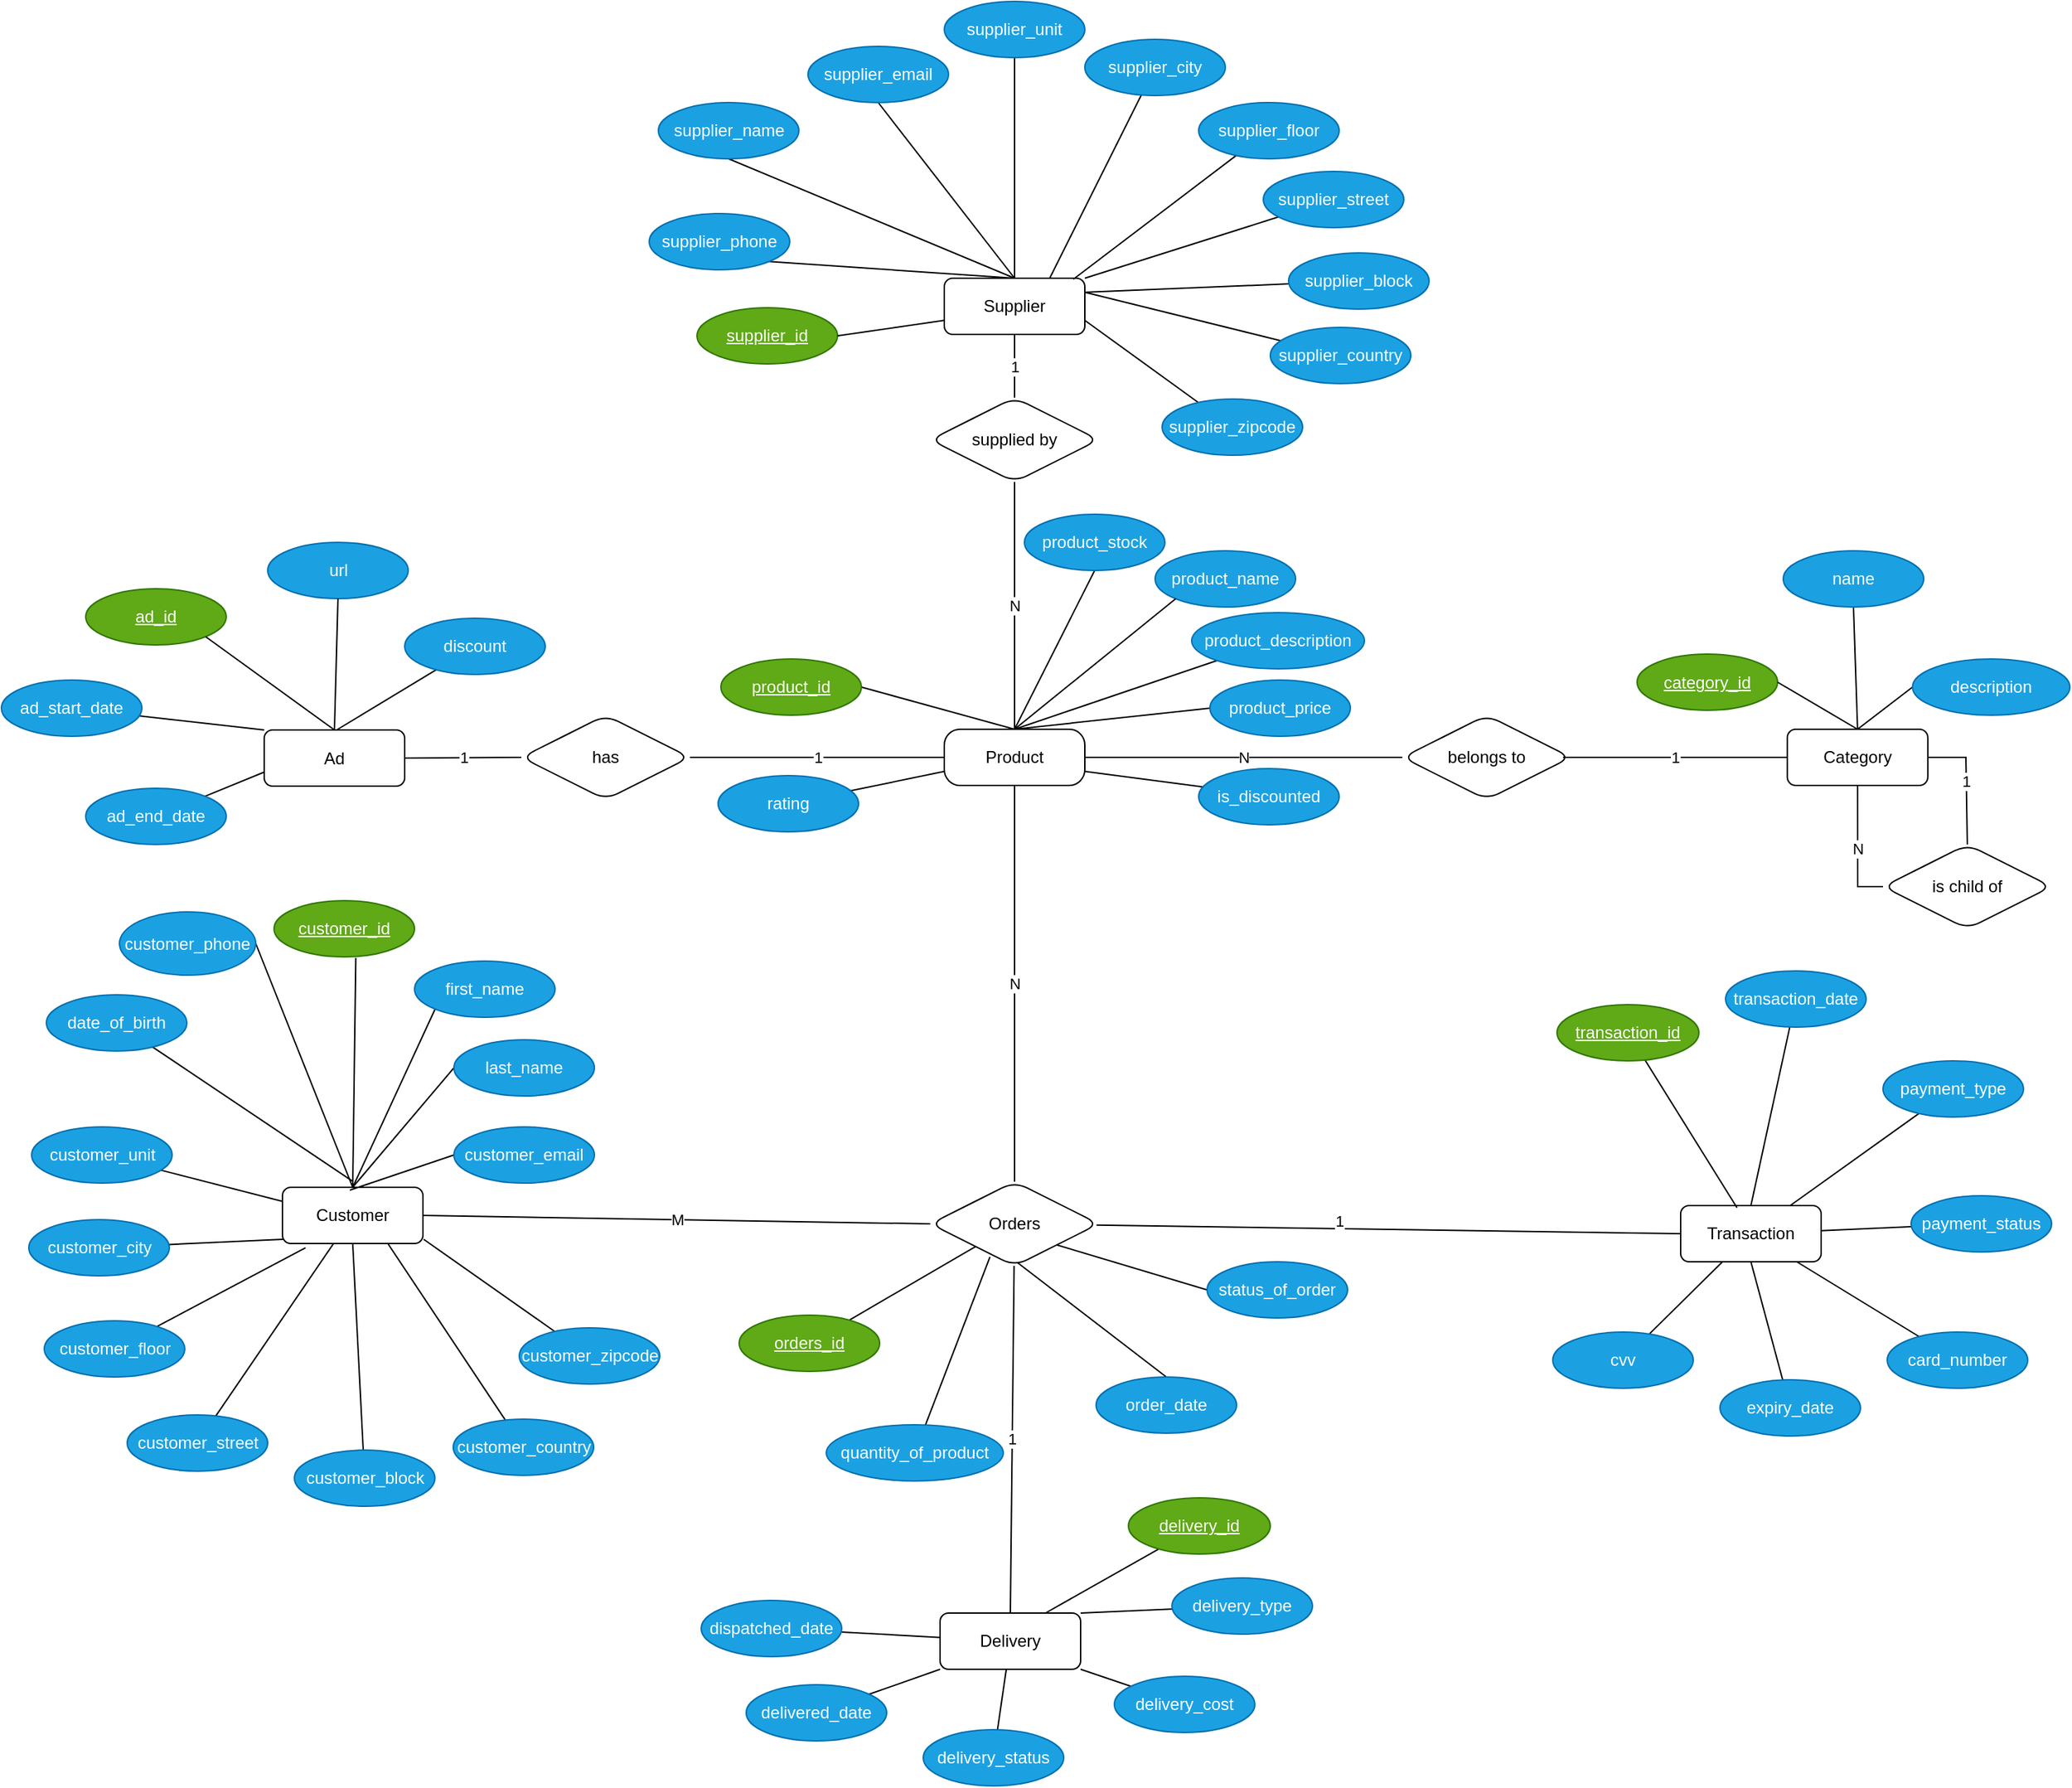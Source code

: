 <mxfile>
    <diagram id="CGE-V-YyImQBMw3J6Rf1" name="Page-1">
        <mxGraphModel dx="1806" dy="866" grid="0" gridSize="13" guides="1" tooltips="1" connect="1" arrows="1" fold="1" page="0" pageScale="1" pageWidth="827" pageHeight="1169" math="0" shadow="0">
            <root>
                <mxCell id="0"/>
                <mxCell id="1" parent="0"/>
                <mxCell id="2" value="Customer" style="whiteSpace=wrap;html=1;align=center;rounded=1;" parent="1" vertex="1">
                    <mxGeometry x="-218" y="716" width="100" height="40" as="geometry"/>
                </mxCell>
                <mxCell id="238" style="edgeStyle=none;html=1;entryX=0.5;entryY=1;entryDx=0;entryDy=0;strokeColor=default;fontSize=10;endArrow=none;endFill=0;exitX=0.5;exitY=0;exitDx=0;exitDy=0;" parent="1" source="3" target="237" edge="1">
                    <mxGeometry relative="1" as="geometry">
                        <mxPoint x="312" y="360" as="sourcePoint"/>
                    </mxGeometry>
                </mxCell>
                <mxCell id="3" value="Product" style="whiteSpace=wrap;html=1;align=center;rounded=1;arcSize=28;" parent="1" vertex="1">
                    <mxGeometry x="253" y="390" width="100" height="40" as="geometry"/>
                </mxCell>
                <mxCell id="179" style="edgeStyle=none;html=1;exitX=0.5;exitY=1;exitDx=0;exitDy=0;entryX=0.5;entryY=0;entryDx=0;entryDy=0;strokeColor=default;endArrow=none;endFill=0;" parent="1" target="177" edge="1">
                    <mxGeometry relative="1" as="geometry">
                        <mxPoint x="303" y="768" as="sourcePoint"/>
                    </mxGeometry>
                </mxCell>
                <mxCell id="6" value="Transaction" style="whiteSpace=wrap;html=1;align=center;rounded=1;" parent="1" vertex="1">
                    <mxGeometry x="777" y="729" width="100" height="40" as="geometry"/>
                </mxCell>
                <mxCell id="214" style="edgeStyle=none;html=1;exitX=0.5;exitY=0;exitDx=0;exitDy=0;entryX=0.5;entryY=1;entryDx=0;entryDy=0;strokeColor=default;endArrow=none;endFill=0;" parent="1" source="7" target="211" edge="1">
                    <mxGeometry relative="1" as="geometry"/>
                </mxCell>
                <mxCell id="7" value="Supplier" style="whiteSpace=wrap;html=1;align=center;rounded=1;" parent="1" vertex="1">
                    <mxGeometry x="253" y="69" width="100" height="40" as="geometry"/>
                </mxCell>
                <mxCell id="8" value="Category" style="whiteSpace=wrap;html=1;align=center;rounded=1;" parent="1" vertex="1">
                    <mxGeometry x="852.9" y="390" width="100" height="40" as="geometry"/>
                </mxCell>
                <mxCell id="9" value="Ad" style="whiteSpace=wrap;html=1;align=center;rounded=1;" parent="1" vertex="1">
                    <mxGeometry x="-231" y="390.5" width="100" height="40" as="geometry"/>
                </mxCell>
                <mxCell id="10" value="belongs to" style="shape=rhombus;perimeter=rhombusPerimeter;whiteSpace=wrap;html=1;align=center;rounded=1;" parent="1" vertex="1">
                    <mxGeometry x="579" y="380" width="120" height="60" as="geometry"/>
                </mxCell>
                <mxCell id="21" value="1" style="endArrow=none;html=1;rounded=1;entryX=0;entryY=0.5;entryDx=0;entryDy=0;exitX=0.953;exitY=0.499;exitDx=0;exitDy=0;exitPerimeter=0;" parent="1" source="10" target="8" edge="1">
                    <mxGeometry relative="1" as="geometry">
                        <mxPoint x="793" y="344" as="sourcePoint"/>
                        <mxPoint x="950" y="440" as="targetPoint"/>
                    </mxGeometry>
                </mxCell>
                <mxCell id="23" value="N" style="endArrow=none;html=1;rounded=1;exitX=0;exitY=0.5;exitDx=0;exitDy=0;entryX=1;entryY=0.5;entryDx=0;entryDy=0;" parent="1" source="10" target="3" edge="1">
                    <mxGeometry relative="1" as="geometry">
                        <mxPoint x="403" y="422" as="sourcePoint"/>
                        <mxPoint x="364" y="422" as="targetPoint"/>
                    </mxGeometry>
                </mxCell>
                <mxCell id="25" value="category_id" style="ellipse;whiteSpace=wrap;html=1;align=center;fontStyle=4;rounded=1;fillColor=#60a917;fontColor=#ffffff;strokeColor=#2D7600;" parent="1" vertex="1">
                    <mxGeometry x="746" y="336.5" width="100" height="40" as="geometry"/>
                </mxCell>
                <mxCell id="28" value="" style="endArrow=none;html=1;rounded=0;entryX=0.5;entryY=0;entryDx=0;entryDy=0;exitX=1;exitY=0.5;exitDx=0;exitDy=0;" parent="1" source="25" target="8" edge="1">
                    <mxGeometry relative="1" as="geometry">
                        <mxPoint x="590.9" y="474" as="sourcePoint"/>
                        <mxPoint x="750.9" y="474" as="targetPoint"/>
                    </mxGeometry>
                </mxCell>
                <mxCell id="35" value="product_name" style="ellipse;whiteSpace=wrap;html=1;align=center;fontStyle=0;rounded=1;fillColor=#1ba1e2;fontColor=#ffffff;strokeColor=#006EAF;" parent="1" vertex="1">
                    <mxGeometry x="403" y="263" width="100" height="40" as="geometry"/>
                </mxCell>
                <mxCell id="36" value="" style="endArrow=none;html=1;rounded=0;exitX=0;exitY=1;exitDx=0;exitDy=0;entryX=0.5;entryY=0;entryDx=0;entryDy=0;" parent="1" source="35" target="3" edge="1">
                    <mxGeometry relative="1" as="geometry">
                        <mxPoint x="346" y="422" as="sourcePoint"/>
                        <mxPoint x="219" y="410" as="targetPoint"/>
                    </mxGeometry>
                </mxCell>
                <mxCell id="659" style="edgeStyle=none;html=1;endArrow=none;endFill=0;" edge="1" parent="1" source="60" target="317">
                    <mxGeometry relative="1" as="geometry"/>
                </mxCell>
                <mxCell id="60" value="&lt;div&gt;orders_id&lt;/div&gt;" style="ellipse;whiteSpace=wrap;html=1;align=center;fontStyle=4;rounded=1;fillColor=#60a917;fontColor=#ffffff;strokeColor=#2D7600;" parent="1" vertex="1">
                    <mxGeometry x="107" y="807" width="100" height="40" as="geometry"/>
                </mxCell>
                <mxCell id="66" value="supplied by" style="shape=rhombus;perimeter=rhombusPerimeter;whiteSpace=wrap;html=1;align=center;rounded=1;" parent="1" vertex="1">
                    <mxGeometry x="243" y="154" width="120" height="60" as="geometry"/>
                </mxCell>
                <mxCell id="67" value="1" style="endArrow=none;html=1;rounded=1;entryX=0.5;entryY=1;entryDx=0;entryDy=0;exitX=0.5;exitY=0;exitDx=0;exitDy=0;" parent="1" source="66" target="7" edge="1">
                    <mxGeometry relative="1" as="geometry">
                        <mxPoint x="515" y="164" as="sourcePoint"/>
                        <mxPoint x="564.64" y="230" as="targetPoint"/>
                    </mxGeometry>
                </mxCell>
                <mxCell id="69" value="N" style="endArrow=none;html=1;rounded=1;exitX=0.5;exitY=1;exitDx=0;exitDy=0;entryX=0.5;entryY=0;entryDx=0;entryDy=0;" parent="1" source="66" target="3" edge="1">
                    <mxGeometry relative="1" as="geometry">
                        <mxPoint x="385" y="313" as="sourcePoint"/>
                        <mxPoint x="335" y="301" as="targetPoint"/>
                    </mxGeometry>
                </mxCell>
                <mxCell id="71" value="supplier_id" style="ellipse;whiteSpace=wrap;html=1;align=center;fontStyle=4;rounded=1;fillColor=#60a917;fontColor=#ffffff;strokeColor=#2D7600;" parent="1" vertex="1">
                    <mxGeometry x="77" y="90" width="100" height="40" as="geometry"/>
                </mxCell>
                <mxCell id="72" value="" style="endArrow=none;html=1;rounded=0;entryX=1;entryY=0.5;entryDx=0;entryDy=0;exitX=0;exitY=0.75;exitDx=0;exitDy=0;" parent="1" source="7" target="71" edge="1">
                    <mxGeometry relative="1" as="geometry">
                        <mxPoint x="373" y="88" as="sourcePoint"/>
                        <mxPoint x="331" y="98" as="targetPoint"/>
                    </mxGeometry>
                </mxCell>
                <mxCell id="75" value="" style="endArrow=none;html=1;rounded=0;exitX=0.5;exitY=0;exitDx=0;exitDy=0;entryX=0.582;entryY=1.02;entryDx=0;entryDy=0;entryPerimeter=0;" parent="1" source="2" target="76" edge="1">
                    <mxGeometry relative="1" as="geometry">
                        <mxPoint x="-297" y="782.67" as="sourcePoint"/>
                        <mxPoint x="-297" y="820.34" as="targetPoint"/>
                    </mxGeometry>
                </mxCell>
                <mxCell id="76" value="&lt;div&gt;customer_id&lt;/div&gt;" style="ellipse;whiteSpace=wrap;html=1;align=center;fontStyle=4;rounded=1;fillColor=#60a917;fontColor=#ffffff;strokeColor=#2D7600;" parent="1" vertex="1">
                    <mxGeometry x="-224" y="512" width="100" height="40" as="geometry"/>
                </mxCell>
                <mxCell id="78" value="M" style="endArrow=none;html=1;rounded=0;entryX=1;entryY=0.5;entryDx=0;entryDy=0;exitX=0;exitY=0.5;exitDx=0;exitDy=0;" parent="1" source="317" target="2" edge="1">
                    <mxGeometry relative="1" as="geometry">
                        <mxPoint x="30" y="748" as="sourcePoint"/>
                        <mxPoint x="155" y="548.67" as="targetPoint"/>
                    </mxGeometry>
                </mxCell>
                <mxCell id="82" value="N" style="endArrow=none;html=1;rounded=0;entryX=0.5;entryY=1;entryDx=0;entryDy=0;exitX=0.5;exitY=0;exitDx=0;exitDy=0;" parent="1" source="317" target="3" edge="1">
                    <mxGeometry relative="1" as="geometry">
                        <mxPoint x="303" y="510" as="sourcePoint"/>
                        <mxPoint x="340" y="582" as="targetPoint"/>
                    </mxGeometry>
                </mxCell>
                <mxCell id="402" style="edgeStyle=none;html=1;entryX=0.401;entryY=0.037;entryDx=0;entryDy=0;entryPerimeter=0;endArrow=none;endFill=0;" parent="1" source="94" target="6" edge="1">
                    <mxGeometry relative="1" as="geometry"/>
                </mxCell>
                <mxCell id="94" value="transaction_id" style="ellipse;whiteSpace=wrap;html=1;align=center;fontStyle=4;rounded=1;fillColor=#60a917;fontColor=#ffffff;strokeColor=#2D7600;" parent="1" vertex="1">
                    <mxGeometry x="689" y="586" width="101" height="40" as="geometry"/>
                </mxCell>
                <mxCell id="108" value="&lt;u&gt;ad_id&lt;/u&gt;" style="ellipse;whiteSpace=wrap;html=1;align=center;rounded=1;fillColor=#60a917;fontColor=#ffffff;strokeColor=#2D7600;" parent="1" vertex="1">
                    <mxGeometry x="-358" y="290" width="100" height="40" as="geometry"/>
                </mxCell>
                <mxCell id="111" value="" style="endArrow=none;html=1;rounded=0;exitX=1;exitY=1;exitDx=0;exitDy=0;entryX=0.5;entryY=0;entryDx=0;entryDy=0;" parent="1" source="108" target="9" edge="1">
                    <mxGeometry relative="1" as="geometry">
                        <mxPoint x="-99" y="362" as="sourcePoint"/>
                        <mxPoint x="-173" y="350.0" as="targetPoint"/>
                    </mxGeometry>
                </mxCell>
                <mxCell id="114" value="has" style="shape=rhombus;perimeter=rhombusPerimeter;whiteSpace=wrap;html=1;align=center;rounded=1;" parent="1" vertex="1">
                    <mxGeometry x="-48" y="380" width="120" height="60" as="geometry"/>
                </mxCell>
                <mxCell id="119" value="1" style="endArrow=none;html=1;rounded=0;entryX=0;entryY=0.5;entryDx=0;entryDy=0;exitX=1;exitY=0.5;exitDx=0;exitDy=0;" parent="1" source="114" target="3" edge="1">
                    <mxGeometry relative="1" as="geometry">
                        <mxPoint x="102" y="378" as="sourcePoint"/>
                        <mxPoint x="262" y="378" as="targetPoint"/>
                    </mxGeometry>
                </mxCell>
                <mxCell id="121" value="1" style="endArrow=none;html=1;rounded=0;entryX=1;entryY=0.5;entryDx=0;entryDy=0;exitX=0;exitY=0.5;exitDx=0;exitDy=0;" parent="1" source="114" target="9" edge="1">
                    <mxGeometry relative="1" as="geometry">
                        <mxPoint x="-57" y="410.0" as="sourcePoint"/>
                        <mxPoint x="156" y="423.0" as="targetPoint"/>
                    </mxGeometry>
                </mxCell>
                <mxCell id="151" value="is child of" style="shape=rhombus;perimeter=rhombusPerimeter;whiteSpace=wrap;html=1;align=center;rounded=1;shadow=0;" parent="1" vertex="1">
                    <mxGeometry x="921" y="472" width="120" height="60" as="geometry"/>
                </mxCell>
                <mxCell id="159" value="N" style="endArrow=none;html=1;rounded=0;exitX=0;exitY=0.5;exitDx=0;exitDy=0;entryX=0.5;entryY=1;entryDx=0;entryDy=0;" parent="1" source="151" target="8" edge="1">
                    <mxGeometry relative="1" as="geometry">
                        <mxPoint x="446" y="761" as="sourcePoint"/>
                        <mxPoint x="519" y="761" as="targetPoint"/>
                        <Array as="points">
                            <mxPoint x="903" y="502"/>
                        </Array>
                    </mxGeometry>
                </mxCell>
                <mxCell id="161" value="1" style="endArrow=none;html=1;rounded=0;entryX=0.5;entryY=0;entryDx=0;entryDy=0;exitX=1;exitY=0.5;exitDx=0;exitDy=0;" parent="1" source="8" target="151" edge="1">
                    <mxGeometry relative="1" as="geometry">
                        <mxPoint x="1022" y="413" as="sourcePoint"/>
                        <mxPoint x="870" y="762" as="targetPoint"/>
                        <Array as="points">
                            <mxPoint x="980" y="410"/>
                        </Array>
                    </mxGeometry>
                </mxCell>
                <mxCell id="166" style="edgeStyle=none;html=1;exitX=1;exitY=0.5;exitDx=0;exitDy=0;entryX=0.5;entryY=0;entryDx=0;entryDy=0;strokeColor=default;endArrow=none;endFill=0;" parent="1" source="163" target="3" edge="1">
                    <mxGeometry relative="1" as="geometry"/>
                </mxCell>
                <mxCell id="163" value="product_id" style="ellipse;whiteSpace=wrap;html=1;align=center;fontStyle=4;rounded=1;fillColor=#60a917;fontColor=#ffffff;strokeColor=#2D7600;" parent="1" vertex="1">
                    <mxGeometry x="94" y="340" width="100" height="40" as="geometry"/>
                </mxCell>
                <mxCell id="165" style="edgeStyle=none;html=1;exitX=0;exitY=1;exitDx=0;exitDy=0;entryX=0.5;entryY=0;entryDx=0;entryDy=0;strokeColor=default;endArrow=none;endFill=0;" parent="1" source="164" target="3" edge="1">
                    <mxGeometry relative="1" as="geometry"/>
                </mxCell>
                <mxCell id="164" value="product_description" style="ellipse;whiteSpace=wrap;html=1;align=center;fontStyle=0;rounded=1;fillColor=#1ba1e2;fontColor=#ffffff;strokeColor=#006EAF;" parent="1" vertex="1">
                    <mxGeometry x="429" y="307" width="123" height="40" as="geometry"/>
                </mxCell>
                <mxCell id="168" style="edgeStyle=none;html=1;exitX=0;exitY=0.5;exitDx=0;exitDy=0;entryX=0.5;entryY=0;entryDx=0;entryDy=0;strokeColor=default;endArrow=none;endFill=0;" parent="1" source="167" target="3" edge="1">
                    <mxGeometry relative="1" as="geometry"/>
                </mxCell>
                <mxCell id="167" value="product_price" style="ellipse;whiteSpace=wrap;html=1;align=center;fontStyle=0;rounded=1;fillColor=#1ba1e2;fontColor=#ffffff;strokeColor=#006EAF;" parent="1" vertex="1">
                    <mxGeometry x="442" y="355" width="100" height="40" as="geometry"/>
                </mxCell>
                <mxCell id="172" style="edgeStyle=none;html=1;exitX=0.5;exitY=1;exitDx=0;exitDy=0;entryX=0.5;entryY=0;entryDx=0;entryDy=0;strokeColor=default;endArrow=none;endFill=0;" parent="1" source="170" target="8" edge="1">
                    <mxGeometry relative="1" as="geometry"/>
                </mxCell>
                <mxCell id="170" value="name" style="ellipse;whiteSpace=wrap;html=1;align=center;fontStyle=0;rounded=1;fillColor=#1ba1e2;fontColor=#ffffff;strokeColor=#006EAF;" parent="1" vertex="1">
                    <mxGeometry x="850" y="263" width="100" height="40" as="geometry"/>
                </mxCell>
                <mxCell id="173" style="edgeStyle=none;html=1;exitX=0;exitY=0.5;exitDx=0;exitDy=0;entryX=0.5;entryY=0;entryDx=0;entryDy=0;strokeColor=default;endArrow=none;endFill=0;" parent="1" source="171" target="8" edge="1">
                    <mxGeometry relative="1" as="geometry"/>
                </mxCell>
                <mxCell id="171" value="description" style="ellipse;whiteSpace=wrap;html=1;align=center;fontStyle=0;rounded=1;fillColor=#1ba1e2;fontColor=#ffffff;strokeColor=#006EAF;" parent="1" vertex="1">
                    <mxGeometry x="942" y="340" width="112" height="40" as="geometry"/>
                </mxCell>
                <mxCell id="184" style="edgeStyle=none;html=1;exitX=0;exitY=0.5;exitDx=0;exitDy=0;entryX=1;entryY=1;entryDx=0;entryDy=0;strokeColor=default;endArrow=none;endFill=0;" parent="1" source="175" target="317" edge="1">
                    <mxGeometry relative="1" as="geometry">
                        <mxPoint x="303" y="768" as="targetPoint"/>
                    </mxGeometry>
                </mxCell>
                <mxCell id="175" value="&lt;div&gt;status_of_order&lt;/div&gt;" style="ellipse;whiteSpace=wrap;html=1;align=center;fontStyle=0;rounded=1;fillColor=#1ba1e2;fontColor=#ffffff;strokeColor=#006EAF;" parent="1" vertex="1">
                    <mxGeometry x="440" y="769" width="100" height="40" as="geometry"/>
                </mxCell>
                <mxCell id="177" value="&lt;div&gt;order_date&lt;/div&gt;" style="ellipse;whiteSpace=wrap;html=1;align=center;fontStyle=0;rounded=1;fillColor=#1ba1e2;fontColor=#ffffff;strokeColor=#006EAF;" parent="1" vertex="1">
                    <mxGeometry x="361" y="851" width="100" height="40" as="geometry"/>
                </mxCell>
                <mxCell id="392" style="edgeStyle=none;html=1;entryX=0.354;entryY=0.892;entryDx=0;entryDy=0;endArrow=none;endFill=0;entryPerimeter=0;" parent="1" source="205" target="317" edge="1">
                    <mxGeometry relative="1" as="geometry"/>
                </mxCell>
                <mxCell id="205" value="quantity_of_product" style="ellipse;whiteSpace=wrap;html=1;align=center;fontStyle=0;rounded=1;fillColor=#1ba1e2;fontColor=#ffffff;strokeColor=#006EAF;" parent="1" vertex="1">
                    <mxGeometry x="169" y="885" width="126" height="40" as="geometry"/>
                </mxCell>
                <mxCell id="344" style="edgeStyle=none;html=1;entryX=1;entryY=0.75;entryDx=0;entryDy=0;endArrow=none;endFill=0;" parent="1" target="3" edge="1">
                    <mxGeometry relative="1" as="geometry">
                        <mxPoint x="442.475" y="431.785" as="sourcePoint"/>
                    </mxGeometry>
                </mxCell>
                <mxCell id="213" style="edgeStyle=none;html=1;entryX=0.5;entryY=0;entryDx=0;entryDy=0;strokeColor=default;endArrow=none;endFill=0;exitX=0.5;exitY=1;exitDx=0;exitDy=0;" parent="1" source="209" target="7" edge="1">
                    <mxGeometry relative="1" as="geometry">
                        <mxPoint x="250" y="-3" as="sourcePoint"/>
                    </mxGeometry>
                </mxCell>
                <mxCell id="209" value="supplier_name" style="ellipse;whiteSpace=wrap;html=1;align=center;fontStyle=0;rounded=1;fillColor=#1ba1e2;fontColor=#ffffff;strokeColor=#006EAF;" parent="1" vertex="1">
                    <mxGeometry x="49.5" y="-56" width="100" height="40" as="geometry"/>
                </mxCell>
                <mxCell id="212" style="edgeStyle=none;html=1;exitX=1;exitY=1;exitDx=0;exitDy=0;entryX=0.5;entryY=0;entryDx=0;entryDy=0;strokeColor=default;endArrow=none;endFill=0;" parent="1" source="210" target="7" edge="1">
                    <mxGeometry relative="1" as="geometry"/>
                </mxCell>
                <mxCell id="210" value="supplier_phone" style="ellipse;whiteSpace=wrap;html=1;align=center;fontStyle=0;rounded=1;fillColor=#1ba1e2;fontColor=#ffffff;strokeColor=#006EAF;" parent="1" vertex="1">
                    <mxGeometry x="43" y="23" width="100" height="40" as="geometry"/>
                </mxCell>
                <mxCell id="211" value="supplier_email" style="ellipse;whiteSpace=wrap;html=1;align=center;fontStyle=0;rounded=1;fillColor=#1ba1e2;fontColor=#ffffff;strokeColor=#006EAF;" parent="1" vertex="1">
                    <mxGeometry x="156" y="-96" width="100" height="40" as="geometry"/>
                </mxCell>
                <mxCell id="217" value="url" style="ellipse;whiteSpace=wrap;html=1;align=center;fontStyle=0;rounded=1;fillColor=#1ba1e2;fontColor=#ffffff;strokeColor=#006EAF;" parent="1" vertex="1">
                    <mxGeometry x="-228.5" y="257" width="100" height="40" as="geometry"/>
                </mxCell>
                <mxCell id="218" value="" style="endArrow=none;html=1;rounded=0;exitX=0.5;exitY=1;exitDx=0;exitDy=0;entryX=0.5;entryY=0;entryDx=0;entryDy=0;" parent="1" source="217" target="9" edge="1">
                    <mxGeometry relative="1" as="geometry">
                        <mxPoint x="-20" y="389.5" as="sourcePoint"/>
                        <mxPoint x="-63" y="357.5" as="targetPoint"/>
                    </mxGeometry>
                </mxCell>
                <mxCell id="226" style="edgeStyle=none;html=1;exitX=0;exitY=1;exitDx=0;exitDy=0;entryX=0.5;entryY=0;entryDx=0;entryDy=0;strokeColor=default;fontSize=10;endArrow=none;endFill=0;" parent="1" source="220" target="2" edge="1">
                    <mxGeometry relative="1" as="geometry"/>
                </mxCell>
                <mxCell id="220" value="first_name" style="ellipse;whiteSpace=wrap;html=1;align=center;fontStyle=0;rounded=1;fillColor=#1ba1e2;fontColor=#ffffff;strokeColor=#006EAF;" parent="1" vertex="1">
                    <mxGeometry x="-124" y="555" width="100" height="40" as="geometry"/>
                </mxCell>
                <mxCell id="230" style="edgeStyle=none;html=1;exitX=0;exitY=0.5;exitDx=0;exitDy=0;strokeColor=default;fontSize=10;endArrow=none;endFill=0;" parent="1" source="222" edge="1">
                    <mxGeometry relative="1" as="geometry">
                        <mxPoint x="-170" y="718" as="targetPoint"/>
                    </mxGeometry>
                </mxCell>
                <mxCell id="222" value="customer_email" style="ellipse;whiteSpace=wrap;html=1;align=center;fontStyle=0;rounded=1;fillColor=#1ba1e2;fontColor=#ffffff;strokeColor=#006EAF;" parent="1" vertex="1">
                    <mxGeometry x="-96" y="673" width="100" height="40" as="geometry"/>
                </mxCell>
                <mxCell id="228" style="edgeStyle=none;html=1;exitX=1;exitY=0.5;exitDx=0;exitDy=0;entryX=0.5;entryY=0;entryDx=0;entryDy=0;strokeColor=default;fontSize=10;endArrow=none;endFill=0;" parent="1" source="223" target="2" edge="1">
                    <mxGeometry relative="1" as="geometry"/>
                </mxCell>
                <mxCell id="223" value="customer_phone" style="ellipse;whiteSpace=wrap;html=1;align=center;fontStyle=0;rounded=1;fillColor=#1ba1e2;fontColor=#ffffff;strokeColor=#006EAF;" parent="1" vertex="1">
                    <mxGeometry x="-334" y="520" width="97" height="45" as="geometry"/>
                </mxCell>
                <mxCell id="229" style="edgeStyle=none;html=1;exitX=0;exitY=0.5;exitDx=0;exitDy=0;entryX=0.5;entryY=0;entryDx=0;entryDy=0;strokeColor=default;fontSize=10;endArrow=none;endFill=0;" parent="1" source="224" target="2" edge="1">
                    <mxGeometry relative="1" as="geometry"/>
                </mxCell>
                <mxCell id="224" value="last_name" style="ellipse;whiteSpace=wrap;html=1;align=center;fontStyle=0;rounded=1;fillColor=#1ba1e2;fontColor=#ffffff;strokeColor=#006EAF;" parent="1" vertex="1">
                    <mxGeometry x="-96" y="611" width="100" height="40" as="geometry"/>
                </mxCell>
                <mxCell id="401" style="edgeStyle=none;html=1;entryX=0.5;entryY=0;entryDx=0;entryDy=0;endArrow=none;endFill=0;" parent="1" source="231" target="6" edge="1">
                    <mxGeometry relative="1" as="geometry"/>
                </mxCell>
                <mxCell id="231" value="transaction_date" style="ellipse;whiteSpace=wrap;html=1;align=center;fontStyle=0;rounded=1;fillColor=#1ba1e2;fontColor=#ffffff;strokeColor=#006EAF;" parent="1" vertex="1">
                    <mxGeometry x="809" y="562" width="100" height="40" as="geometry"/>
                </mxCell>
                <mxCell id="400" style="edgeStyle=none;html=1;endArrow=none;endFill=0;" parent="1" source="232" target="6" edge="1">
                    <mxGeometry relative="1" as="geometry"/>
                </mxCell>
                <mxCell id="232" value="payment_type" style="ellipse;whiteSpace=wrap;html=1;align=center;fontStyle=0;rounded=1;fillColor=#1ba1e2;fontColor=#ffffff;strokeColor=#006EAF;" parent="1" vertex="1">
                    <mxGeometry x="921" y="626" width="100" height="40" as="geometry"/>
                </mxCell>
                <mxCell id="237" value="product_stock" style="ellipse;whiteSpace=wrap;html=1;align=center;fontStyle=0;rounded=1;fillColor=#1ba1e2;fontColor=#ffffff;strokeColor=#006EAF;" parent="1" vertex="1">
                    <mxGeometry x="310" y="237" width="100" height="40" as="geometry"/>
                </mxCell>
                <mxCell id="642" style="edgeStyle=none;html=1;entryX=1;entryY=1;entryDx=0;entryDy=0;endArrow=none;endFill=0;" parent="1" source="256" target="637" edge="1">
                    <mxGeometry relative="1" as="geometry"/>
                </mxCell>
                <mxCell id="256" value="delivery_cost" style="ellipse;whiteSpace=wrap;html=1;align=center;fontStyle=0;rounded=1;fillColor=#1ba1e2;fontColor=#ffffff;strokeColor=#006EAF;" parent="1" vertex="1">
                    <mxGeometry x="374" y="1064" width="100" height="40" as="geometry"/>
                </mxCell>
                <mxCell id="398" style="edgeStyle=none;html=1;endArrow=none;endFill=0;" parent="1" source="269" target="6" edge="1">
                    <mxGeometry relative="1" as="geometry"/>
                </mxCell>
                <mxCell id="269" value="payment_status" style="ellipse;whiteSpace=wrap;html=1;align=center;fontStyle=0;rounded=1;fillColor=#1ba1e2;fontColor=#ffffff;strokeColor=#006EAF;" parent="1" vertex="1">
                    <mxGeometry x="941" y="722" width="100" height="40" as="geometry"/>
                </mxCell>
                <mxCell id="614" style="edgeStyle=none;html=1;endArrow=none;endFill=0;entryX=0.75;entryY=1;entryDx=0;entryDy=0;" parent="1" source="283" target="2" edge="1">
                    <mxGeometry relative="1" as="geometry">
                        <mxPoint x="-152.027" y="772.018" as="targetPoint"/>
                    </mxGeometry>
                </mxCell>
                <mxCell id="283" value="&lt;div&gt;customer_country&lt;/div&gt;" style="ellipse;whiteSpace=wrap;html=1;align=center;fontStyle=0;rounded=1;fillColor=#1ba1e2;fontColor=#ffffff;strokeColor=#006EAF;" parent="1" vertex="1">
                    <mxGeometry x="-96.5" y="881" width="100" height="40" as="geometry"/>
                </mxCell>
                <mxCell id="609" style="edgeStyle=none;html=1;endArrow=none;endFill=0;entryX=0;entryY=0.25;entryDx=0;entryDy=0;" parent="1" source="284" target="2" edge="1">
                    <mxGeometry relative="1" as="geometry">
                        <mxPoint x="-228.5" y="693" as="targetPoint"/>
                    </mxGeometry>
                </mxCell>
                <mxCell id="284" value="&lt;div&gt;customer_unit&lt;/div&gt;" style="ellipse;whiteSpace=wrap;html=1;align=center;fontStyle=0;rounded=1;fillColor=#1ba1e2;fontColor=#ffffff;strokeColor=#006EAF;" parent="1" vertex="1">
                    <mxGeometry x="-396.5" y="673" width="100" height="40" as="geometry"/>
                </mxCell>
                <mxCell id="610" style="edgeStyle=none;html=1;entryX=0;entryY=0.5;entryDx=0;entryDy=0;endArrow=none;endFill=0;" parent="1" source="285" edge="1">
                    <mxGeometry relative="1" as="geometry">
                        <mxPoint x="-217.5" y="753" as="targetPoint"/>
                    </mxGeometry>
                </mxCell>
                <mxCell id="285" value="&lt;div&gt;customer_city&lt;/div&gt;" style="ellipse;whiteSpace=wrap;html=1;align=center;fontStyle=0;rounded=1;fillColor=#1ba1e2;fontColor=#ffffff;strokeColor=#006EAF;" parent="1" vertex="1">
                    <mxGeometry x="-398.5" y="739" width="100" height="40" as="geometry"/>
                </mxCell>
                <mxCell id="612" style="edgeStyle=none;html=1;endArrow=none;endFill=0;" parent="1" source="286" target="2" edge="1">
                    <mxGeometry relative="1" as="geometry">
                        <mxPoint x="-182.019" y="772.138" as="targetPoint"/>
                    </mxGeometry>
                </mxCell>
                <mxCell id="286" value="&lt;div&gt;customer_street&lt;/div&gt;" style="ellipse;whiteSpace=wrap;html=1;align=center;fontStyle=0;rounded=1;fillColor=#1ba1e2;fontColor=#ffffff;strokeColor=#006EAF;" parent="1" vertex="1">
                    <mxGeometry x="-328.5" y="878" width="100" height="40" as="geometry"/>
                </mxCell>
                <mxCell id="613" style="edgeStyle=none;html=1;endArrow=none;endFill=0;entryX=0.5;entryY=1;entryDx=0;entryDy=0;" parent="1" source="287" target="2" edge="1">
                    <mxGeometry relative="1" as="geometry">
                        <mxPoint x="-166.618" y="772.997" as="targetPoint"/>
                    </mxGeometry>
                </mxCell>
                <mxCell id="287" value="&lt;div&gt;customer_block&lt;/div&gt;" style="ellipse;whiteSpace=wrap;html=1;align=center;fontStyle=0;rounded=1;fillColor=#1ba1e2;fontColor=#ffffff;strokeColor=#006EAF;" parent="1" vertex="1">
                    <mxGeometry x="-209.5" y="903" width="100" height="40" as="geometry"/>
                </mxCell>
                <mxCell id="391" style="edgeStyle=none;html=1;entryX=0;entryY=0.5;entryDx=0;entryDy=0;endArrow=none;endFill=0;" parent="1" source="317" target="6" edge="1">
                    <mxGeometry relative="1" as="geometry"/>
                </mxCell>
                <mxCell id="598" value="1" style="edgeLabel;html=1;align=center;verticalAlign=middle;resizable=0;points=[];" parent="391" vertex="1" connectable="0">
                    <mxGeometry x="-0.172" y="6" relative="1" as="geometry">
                        <mxPoint as="offset"/>
                    </mxGeometry>
                </mxCell>
                <mxCell id="638" value="1" style="edgeStyle=none;html=1;entryX=0.5;entryY=0;entryDx=0;entryDy=0;endArrow=none;endFill=0;" parent="1" source="317" target="637" edge="1">
                    <mxGeometry relative="1" as="geometry"/>
                </mxCell>
                <mxCell id="317" value="Orders" style="shape=rhombus;perimeter=rhombusPerimeter;whiteSpace=wrap;html=1;align=center;rounded=1;" parent="1" vertex="1">
                    <mxGeometry x="243" y="712" width="120" height="60" as="geometry"/>
                </mxCell>
                <mxCell id="611" style="edgeStyle=none;html=1;entryX=0.164;entryY=1.076;entryDx=0;entryDy=0;endArrow=none;endFill=0;entryPerimeter=0;" parent="1" source="318" target="2" edge="1">
                    <mxGeometry relative="1" as="geometry">
                        <mxPoint x="-202.855" y="767.142" as="targetPoint"/>
                    </mxGeometry>
                </mxCell>
                <mxCell id="318" value="&lt;div&gt;customer_floor&lt;/div&gt;" style="ellipse;whiteSpace=wrap;html=1;align=center;fontStyle=0;rounded=1;fillColor=#1ba1e2;fontColor=#ffffff;strokeColor=#006EAF;" parent="1" vertex="1">
                    <mxGeometry x="-387.5" y="811" width="100" height="40" as="geometry"/>
                </mxCell>
                <mxCell id="321" style="edgeStyle=none;html=1;endArrow=none;endFill=0;" parent="1" source="320" edge="1">
                    <mxGeometry relative="1" as="geometry">
                        <mxPoint x="-167.668" y="711.909" as="targetPoint"/>
                    </mxGeometry>
                </mxCell>
                <mxCell id="320" value="date_of_birth" style="ellipse;whiteSpace=wrap;html=1;align=center;fontStyle=0;rounded=1;fillColor=#1ba1e2;fontColor=#ffffff;strokeColor=#006EAF;" parent="1" vertex="1">
                    <mxGeometry x="-386" y="579" width="100" height="40" as="geometry"/>
                </mxCell>
                <mxCell id="640" style="edgeStyle=none;html=1;entryX=0;entryY=1;entryDx=0;entryDy=0;endArrow=none;endFill=0;" parent="1" source="329" target="637" edge="1">
                    <mxGeometry relative="1" as="geometry"/>
                </mxCell>
                <mxCell id="329" value="delivered_date" style="ellipse;whiteSpace=wrap;html=1;align=center;fontStyle=0;rounded=1;fillColor=#1ba1e2;fontColor=#ffffff;strokeColor=#006EAF;" parent="1" vertex="1">
                    <mxGeometry x="112" y="1070" width="100" height="40" as="geometry"/>
                </mxCell>
                <mxCell id="641" style="edgeStyle=none;html=1;endArrow=none;endFill=0;" parent="1" source="330" target="637" edge="1">
                    <mxGeometry relative="1" as="geometry"/>
                </mxCell>
                <mxCell id="330" value="delivery_status" style="ellipse;whiteSpace=wrap;html=1;align=center;fontStyle=0;rounded=1;fillColor=#1ba1e2;fontColor=#ffffff;strokeColor=#006EAF;" parent="1" vertex="1">
                    <mxGeometry x="238" y="1102" width="100" height="40" as="geometry"/>
                </mxCell>
                <mxCell id="643" style="edgeStyle=none;html=1;entryX=1;entryY=0;entryDx=0;entryDy=0;endArrow=none;endFill=0;" parent="1" source="334" target="637" edge="1">
                    <mxGeometry relative="1" as="geometry"/>
                </mxCell>
                <mxCell id="334" value="delivery_type" style="ellipse;whiteSpace=wrap;html=1;align=center;fontStyle=0;rounded=1;fillColor=#1ba1e2;fontColor=#ffffff;strokeColor=#006EAF;" parent="1" vertex="1">
                    <mxGeometry x="415" y="994" width="100" height="40" as="geometry"/>
                </mxCell>
                <mxCell id="615" style="edgeStyle=none;html=1;entryX=1;entryY=0.5;entryDx=0;entryDy=0;endArrow=none;endFill=0;" parent="1" source="350" edge="1">
                    <mxGeometry relative="1" as="geometry">
                        <mxPoint x="-117.5" y="753" as="targetPoint"/>
                    </mxGeometry>
                </mxCell>
                <mxCell id="350" value="&lt;div&gt;customer_zipcode&lt;/div&gt;" style="ellipse;whiteSpace=wrap;html=1;align=center;fontStyle=0;rounded=1;fillColor=#1ba1e2;fontColor=#ffffff;strokeColor=#006EAF;" parent="1" vertex="1">
                    <mxGeometry x="-49.5" y="816" width="100" height="40" as="geometry"/>
                </mxCell>
                <mxCell id="397" style="edgeStyle=none;html=1;endArrow=none;endFill=0;" parent="1" source="374" target="6" edge="1">
                    <mxGeometry relative="1" as="geometry"/>
                </mxCell>
                <mxCell id="374" value="card_number" style="ellipse;whiteSpace=wrap;html=1;align=center;fontStyle=0;rounded=1;fillColor=#1ba1e2;fontColor=#ffffff;strokeColor=#006EAF;" parent="1" vertex="1">
                    <mxGeometry x="924" y="819" width="100" height="40" as="geometry"/>
                </mxCell>
                <mxCell id="396" style="edgeStyle=none;html=1;entryX=0.5;entryY=1;entryDx=0;entryDy=0;endArrow=none;endFill=0;" parent="1" source="376" target="6" edge="1">
                    <mxGeometry relative="1" as="geometry"/>
                </mxCell>
                <mxCell id="376" value="expiry_date" style="ellipse;whiteSpace=wrap;html=1;align=center;fontStyle=0;rounded=1;fillColor=#1ba1e2;fontColor=#ffffff;strokeColor=#006EAF;" parent="1" vertex="1">
                    <mxGeometry x="805" y="853" width="100" height="40" as="geometry"/>
                </mxCell>
                <mxCell id="395" style="edgeStyle=none;html=1;endArrow=none;endFill=0;" parent="1" source="377" target="6" edge="1">
                    <mxGeometry relative="1" as="geometry"/>
                </mxCell>
                <mxCell id="377" value="cvv" style="ellipse;whiteSpace=wrap;html=1;align=center;fontStyle=0;rounded=1;fillColor=#1ba1e2;fontColor=#ffffff;strokeColor=#006EAF;" parent="1" vertex="1">
                    <mxGeometry x="686" y="819" width="100" height="40" as="geometry"/>
                </mxCell>
                <mxCell id="381" style="edgeStyle=none;html=1;entryX=0;entryY=0.75;entryDx=0;entryDy=0;endArrow=none;endFill=0;" parent="1" source="380" target="3" edge="1">
                    <mxGeometry relative="1" as="geometry"/>
                </mxCell>
                <mxCell id="380" value="rating" style="ellipse;whiteSpace=wrap;html=1;align=center;fontStyle=0;rounded=1;fillColor=#1ba1e2;fontColor=#ffffff;strokeColor=#006EAF;" parent="1" vertex="1">
                    <mxGeometry x="92" y="423" width="100" height="40" as="geometry"/>
                </mxCell>
                <mxCell id="625" style="edgeStyle=none;html=1;endArrow=none;endFill=0;" parent="1" source="616" target="7" edge="1">
                    <mxGeometry relative="1" as="geometry">
                        <mxPoint x="317.408" y="3.527" as="targetPoint"/>
                    </mxGeometry>
                </mxCell>
                <mxCell id="616" value="&lt;div&gt;supplier_unit&lt;/div&gt;" style="ellipse;whiteSpace=wrap;html=1;align=center;fontStyle=0;rounded=1;fillColor=#1ba1e2;fontColor=#ffffff;strokeColor=#006EAF;" parent="1" vertex="1">
                    <mxGeometry x="253" y="-128" width="100" height="40" as="geometry"/>
                </mxCell>
                <mxCell id="626" style="edgeStyle=none;html=1;entryX=0.75;entryY=0;entryDx=0;entryDy=0;endArrow=none;endFill=0;" parent="1" source="617" target="7" edge="1">
                    <mxGeometry relative="1" as="geometry">
                        <mxPoint x="338.1" y="6.46" as="targetPoint"/>
                    </mxGeometry>
                </mxCell>
                <mxCell id="617" value="&lt;div&gt;supplier_city&lt;/div&gt;" style="ellipse;whiteSpace=wrap;html=1;align=center;fontStyle=0;rounded=1;fillColor=#1ba1e2;fontColor=#ffffff;strokeColor=#006EAF;" parent="1" vertex="1">
                    <mxGeometry x="353" y="-101" width="100" height="40" as="geometry"/>
                </mxCell>
                <mxCell id="627" style="edgeStyle=none;html=1;entryX=0.918;entryY=0.018;entryDx=0;entryDy=0;entryPerimeter=0;endArrow=none;endFill=0;" parent="1" source="618" target="7" edge="1">
                    <mxGeometry relative="1" as="geometry">
                        <mxPoint x="363.7" y="12.9" as="targetPoint"/>
                    </mxGeometry>
                </mxCell>
                <mxCell id="618" value="&lt;div&gt;supplier_floor&lt;/div&gt;" style="ellipse;whiteSpace=wrap;html=1;align=center;fontStyle=0;rounded=1;fillColor=#1ba1e2;fontColor=#ffffff;strokeColor=#006EAF;" parent="1" vertex="1">
                    <mxGeometry x="434" y="-56" width="100" height="40" as="geometry"/>
                </mxCell>
                <mxCell id="628" style="edgeStyle=none;html=1;entryX=1;entryY=0;entryDx=0;entryDy=0;endArrow=none;endFill=0;" parent="1" source="619" target="7" edge="1">
                    <mxGeometry relative="1" as="geometry">
                        <mxPoint x="370" y="23.5" as="targetPoint"/>
                    </mxGeometry>
                </mxCell>
                <mxCell id="619" value="&lt;div&gt;supplier_street&lt;/div&gt;" style="ellipse;whiteSpace=wrap;html=1;align=center;fontStyle=0;rounded=1;fillColor=#1ba1e2;fontColor=#ffffff;strokeColor=#006EAF;" parent="1" vertex="1">
                    <mxGeometry x="480" y="-7" width="100" height="40" as="geometry"/>
                </mxCell>
                <mxCell id="629" style="edgeStyle=none;html=1;endArrow=none;endFill=0;entryX=1;entryY=0.25;entryDx=0;entryDy=0;" parent="1" source="620" target="7" edge="1">
                    <mxGeometry relative="1" as="geometry">
                        <mxPoint x="364.445" y="32.662" as="targetPoint"/>
                    </mxGeometry>
                </mxCell>
                <mxCell id="620" value="&lt;div&gt;supplier_block&lt;/div&gt;" style="ellipse;whiteSpace=wrap;html=1;align=center;fontStyle=0;rounded=1;fillColor=#1ba1e2;fontColor=#ffffff;strokeColor=#006EAF;" parent="1" vertex="1">
                    <mxGeometry x="498" y="51" width="100" height="40" as="geometry"/>
                </mxCell>
                <mxCell id="630" style="edgeStyle=none;html=1;endArrow=none;endFill=0;entryX=1;entryY=0.25;entryDx=0;entryDy=0;" parent="1" source="621" target="7" edge="1">
                    <mxGeometry relative="1" as="geometry">
                        <mxPoint x="352.602" y="38.664" as="targetPoint"/>
                    </mxGeometry>
                </mxCell>
                <mxCell id="621" value="&lt;div&gt;supplier_country&lt;/div&gt;" style="ellipse;whiteSpace=wrap;html=1;align=center;fontStyle=0;rounded=1;fillColor=#1ba1e2;fontColor=#ffffff;strokeColor=#006EAF;" parent="1" vertex="1">
                    <mxGeometry x="485" y="104" width="100" height="40" as="geometry"/>
                </mxCell>
                <mxCell id="631" style="edgeStyle=none;html=1;endArrow=none;endFill=0;entryX=1;entryY=0.75;entryDx=0;entryDy=0;" parent="1" source="622" target="7" edge="1">
                    <mxGeometry relative="1" as="geometry">
                        <mxPoint x="337.167" y="42.284" as="targetPoint"/>
                    </mxGeometry>
                </mxCell>
                <mxCell id="622" value="&lt;div&gt;supplier_zipcode&lt;/div&gt;" style="ellipse;whiteSpace=wrap;html=1;align=center;fontStyle=0;rounded=1;fillColor=#1ba1e2;fontColor=#ffffff;strokeColor=#006EAF;" parent="1" vertex="1">
                    <mxGeometry x="408" y="155" width="100" height="40" as="geometry"/>
                </mxCell>
                <mxCell id="639" style="edgeStyle=none;html=1;endArrow=none;endFill=0;" parent="1" source="633" target="637" edge="1">
                    <mxGeometry relative="1" as="geometry"/>
                </mxCell>
                <mxCell id="633" value="dispatched_date" style="ellipse;whiteSpace=wrap;html=1;align=center;fontStyle=0;rounded=1;fillColor=#1ba1e2;fontColor=#ffffff;strokeColor=#006EAF;" parent="1" vertex="1">
                    <mxGeometry x="80" y="1010" width="100" height="40" as="geometry"/>
                </mxCell>
                <mxCell id="637" value="Delivery" style="whiteSpace=wrap;html=1;align=center;rounded=1;" parent="1" vertex="1">
                    <mxGeometry x="250" y="1019" width="100" height="40" as="geometry"/>
                </mxCell>
                <mxCell id="647" style="edgeStyle=none;html=1;entryX=0.75;entryY=0;entryDx=0;entryDy=0;endArrow=none;endFill=0;" parent="1" source="646" target="637" edge="1">
                    <mxGeometry relative="1" as="geometry"/>
                </mxCell>
                <mxCell id="646" value="delivery_id" style="ellipse;whiteSpace=wrap;html=1;align=center;fontStyle=4;rounded=1;fillColor=#60a917;fontColor=#ffffff;strokeColor=#2D7600;" parent="1" vertex="1">
                    <mxGeometry x="384" y="937" width="101" height="40" as="geometry"/>
                </mxCell>
                <mxCell id="650" style="edgeStyle=none;html=1;entryX=0;entryY=0;entryDx=0;entryDy=0;endArrow=none;endFill=0;" parent="1" source="648" target="9" edge="1">
                    <mxGeometry relative="1" as="geometry"/>
                </mxCell>
                <mxCell id="648" value="ad_start_date" style="ellipse;whiteSpace=wrap;html=1;align=center;fontStyle=0;rounded=1;fillColor=#1ba1e2;fontColor=#ffffff;strokeColor=#006EAF;" parent="1" vertex="1">
                    <mxGeometry x="-418" y="355" width="100" height="40" as="geometry"/>
                </mxCell>
                <mxCell id="651" style="edgeStyle=none;html=1;entryX=0;entryY=0.75;entryDx=0;entryDy=0;endArrow=none;endFill=0;" parent="1" source="649" target="9" edge="1">
                    <mxGeometry relative="1" as="geometry"/>
                </mxCell>
                <mxCell id="649" value="ad_end_date" style="ellipse;whiteSpace=wrap;html=1;align=center;fontStyle=0;rounded=1;fillColor=#1ba1e2;fontColor=#ffffff;strokeColor=#006EAF;" parent="1" vertex="1">
                    <mxGeometry x="-358" y="432" width="100" height="40" as="geometry"/>
                </mxCell>
                <mxCell id="654" style="edgeStyle=none;html=1;endArrow=none;endFill=0;" parent="1" source="652" edge="1">
                    <mxGeometry relative="1" as="geometry">
                        <mxPoint x="-179.837" y="390.75" as="targetPoint"/>
                    </mxGeometry>
                </mxCell>
                <mxCell id="652" value="discount" style="ellipse;whiteSpace=wrap;html=1;align=center;fontStyle=0;rounded=1;fillColor=#1ba1e2;fontColor=#ffffff;strokeColor=#006EAF;" parent="1" vertex="1">
                    <mxGeometry x="-131" y="311" width="100" height="40" as="geometry"/>
                </mxCell>
                <mxCell id="655" value="is_discounted" style="ellipse;whiteSpace=wrap;html=1;align=center;fontStyle=0;rounded=1;fillColor=#1ba1e2;fontColor=#ffffff;strokeColor=#006EAF;" parent="1" vertex="1">
                    <mxGeometry x="434" y="418" width="100" height="40" as="geometry"/>
                </mxCell>
            </root>
        </mxGraphModel>
    </diagram>
</mxfile>